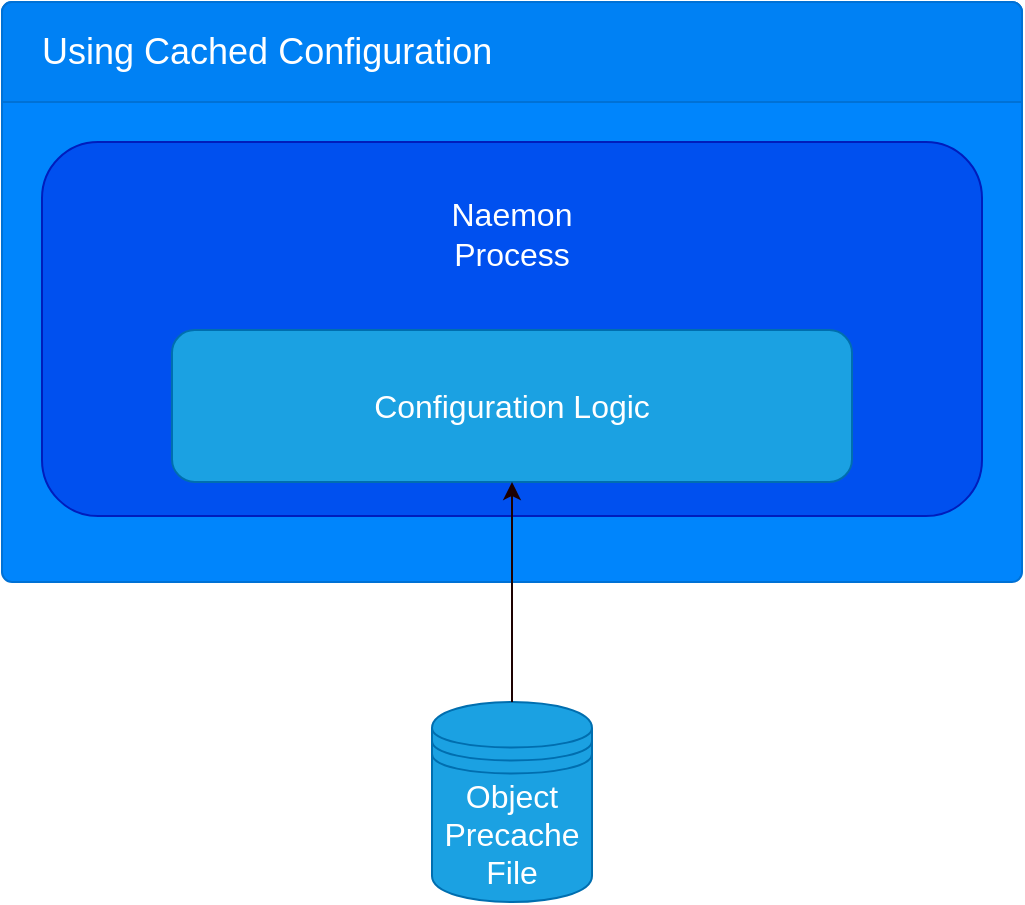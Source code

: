 <mxfile scale="1" border="0" version="24.7.17">
  <diagram name="Seite-1" id="ApvzepRqhKwXWXbhNvn7">
    <mxGraphModel dx="1434" dy="957" grid="1" gridSize="10" guides="1" tooltips="1" connect="1" arrows="1" fold="1" page="1" pageScale="1" pageWidth="1169" pageHeight="827" math="0" shadow="0">
      <root>
        <mxCell id="0" />
        <mxCell id="1" parent="0" />
        <mxCell id="2" value="" style="html=1;shadow=0;dashed=0;shape=mxgraph.bootstrap.rrect;rSize=5;strokeColor=#0071D5;html=1;whiteSpace=wrap;fillColor=#0085FC;fontColor=#ffffff;verticalAlign=bottom;align=left;spacing=20;spacingBottom=0;fontSize=16;" parent="1" vertex="1">
          <mxGeometry x="80" y="250" width="510" height="290" as="geometry" />
        </mxCell>
        <mxCell id="3" value="Using Cached Configuration" style="html=1;shadow=0;dashed=0;shape=mxgraph.bootstrap.topButton;rSize=5;perimeter=none;whiteSpace=wrap;fillColor=#0081F4;strokeColor=#0071D5;fontColor=#ffffff;resizeWidth=1;fontSize=18;align=left;spacing=20;" parent="2" vertex="1">
          <mxGeometry width="510.0" height="50" relative="1" as="geometry" />
        </mxCell>
        <mxCell id="5" value="&lt;font style=&quot;font-size: 16px;&quot;&gt;Naemon&lt;/font&gt;&lt;div style=&quot;font-size: 16px;&quot;&gt;&lt;font style=&quot;font-size: 16px;&quot;&gt;Process&lt;/font&gt;&lt;/div&gt;&lt;div style=&quot;font-size: 16px;&quot;&gt;&lt;font style=&quot;font-size: 16px;&quot;&gt;&lt;br style=&quot;font-size: 16px;&quot;&gt;&lt;/font&gt;&lt;/div&gt;&lt;div style=&quot;font-size: 16px;&quot;&gt;&lt;font style=&quot;font-size: 16px;&quot;&gt;&lt;br style=&quot;font-size: 16px;&quot;&gt;&lt;/font&gt;&lt;/div&gt;&lt;div style=&quot;font-size: 16px;&quot;&gt;&lt;font style=&quot;font-size: 16px;&quot;&gt;&lt;br style=&quot;font-size: 16px;&quot;&gt;&lt;/font&gt;&lt;/div&gt;&lt;div style=&quot;font-size: 16px;&quot;&gt;&lt;font style=&quot;font-size: 16px;&quot;&gt;&lt;br style=&quot;font-size: 16px;&quot;&gt;&lt;/font&gt;&lt;/div&gt;&lt;div style=&quot;font-size: 16px;&quot;&gt;&lt;font style=&quot;font-size: 16px;&quot;&gt;&lt;br style=&quot;font-size: 16px;&quot;&gt;&lt;/font&gt;&lt;/div&gt;" style="rounded=1;whiteSpace=wrap;html=1;fillColor=#0050ef;fontColor=#ffffff;strokeColor=#001DBC;fontSize=16;" parent="2" vertex="1">
          <mxGeometry x="20" y="70" width="470" height="187.04" as="geometry" />
        </mxCell>
        <mxCell id="_90JMTWRTHvx8ZVtXpiR-27" value="&lt;span style=&quot;font-size: 16px;&quot;&gt;Configuration Logic&lt;/span&gt;" style="rounded=1;whiteSpace=wrap;html=1;fillColor=#1ba1e2;fontColor=#ffffff;strokeColor=#006EAF;fontSize=16;" parent="2" vertex="1">
          <mxGeometry x="85" y="164.0" width="340" height="76" as="geometry" />
        </mxCell>
        <mxCell id="_90JMTWRTHvx8ZVtXpiR-33" value="&lt;div style=&quot;font-size: 16px;&quot;&gt;Object&lt;/div&gt;&lt;div style=&quot;font-size: 16px;&quot;&gt;Precache&lt;/div&gt;&lt;div style=&quot;font-size: 16px;&quot;&gt;File&lt;/div&gt;" style="shape=datastore;whiteSpace=wrap;html=1;fillColor=#1ba1e2;strokeColor=#006EAF;fontColor=#ffffff;fontSize=16;" parent="1" vertex="1">
          <mxGeometry x="295" y="600" width="80" height="100" as="geometry" />
        </mxCell>
        <mxCell id="X1NOMKcDZZ8e5UPW9BIB-6" style="edgeStyle=orthogonalEdgeStyle;rounded=0;orthogonalLoop=1;jettySize=auto;html=1;entryX=0.5;entryY=0;entryDx=0;entryDy=0;strokeColor=#1D0101;startArrow=classic;startFill=1;endArrow=none;endFill=0;" edge="1" parent="1" source="_90JMTWRTHvx8ZVtXpiR-27" target="_90JMTWRTHvx8ZVtXpiR-33">
          <mxGeometry relative="1" as="geometry" />
        </mxCell>
      </root>
    </mxGraphModel>
  </diagram>
</mxfile>
